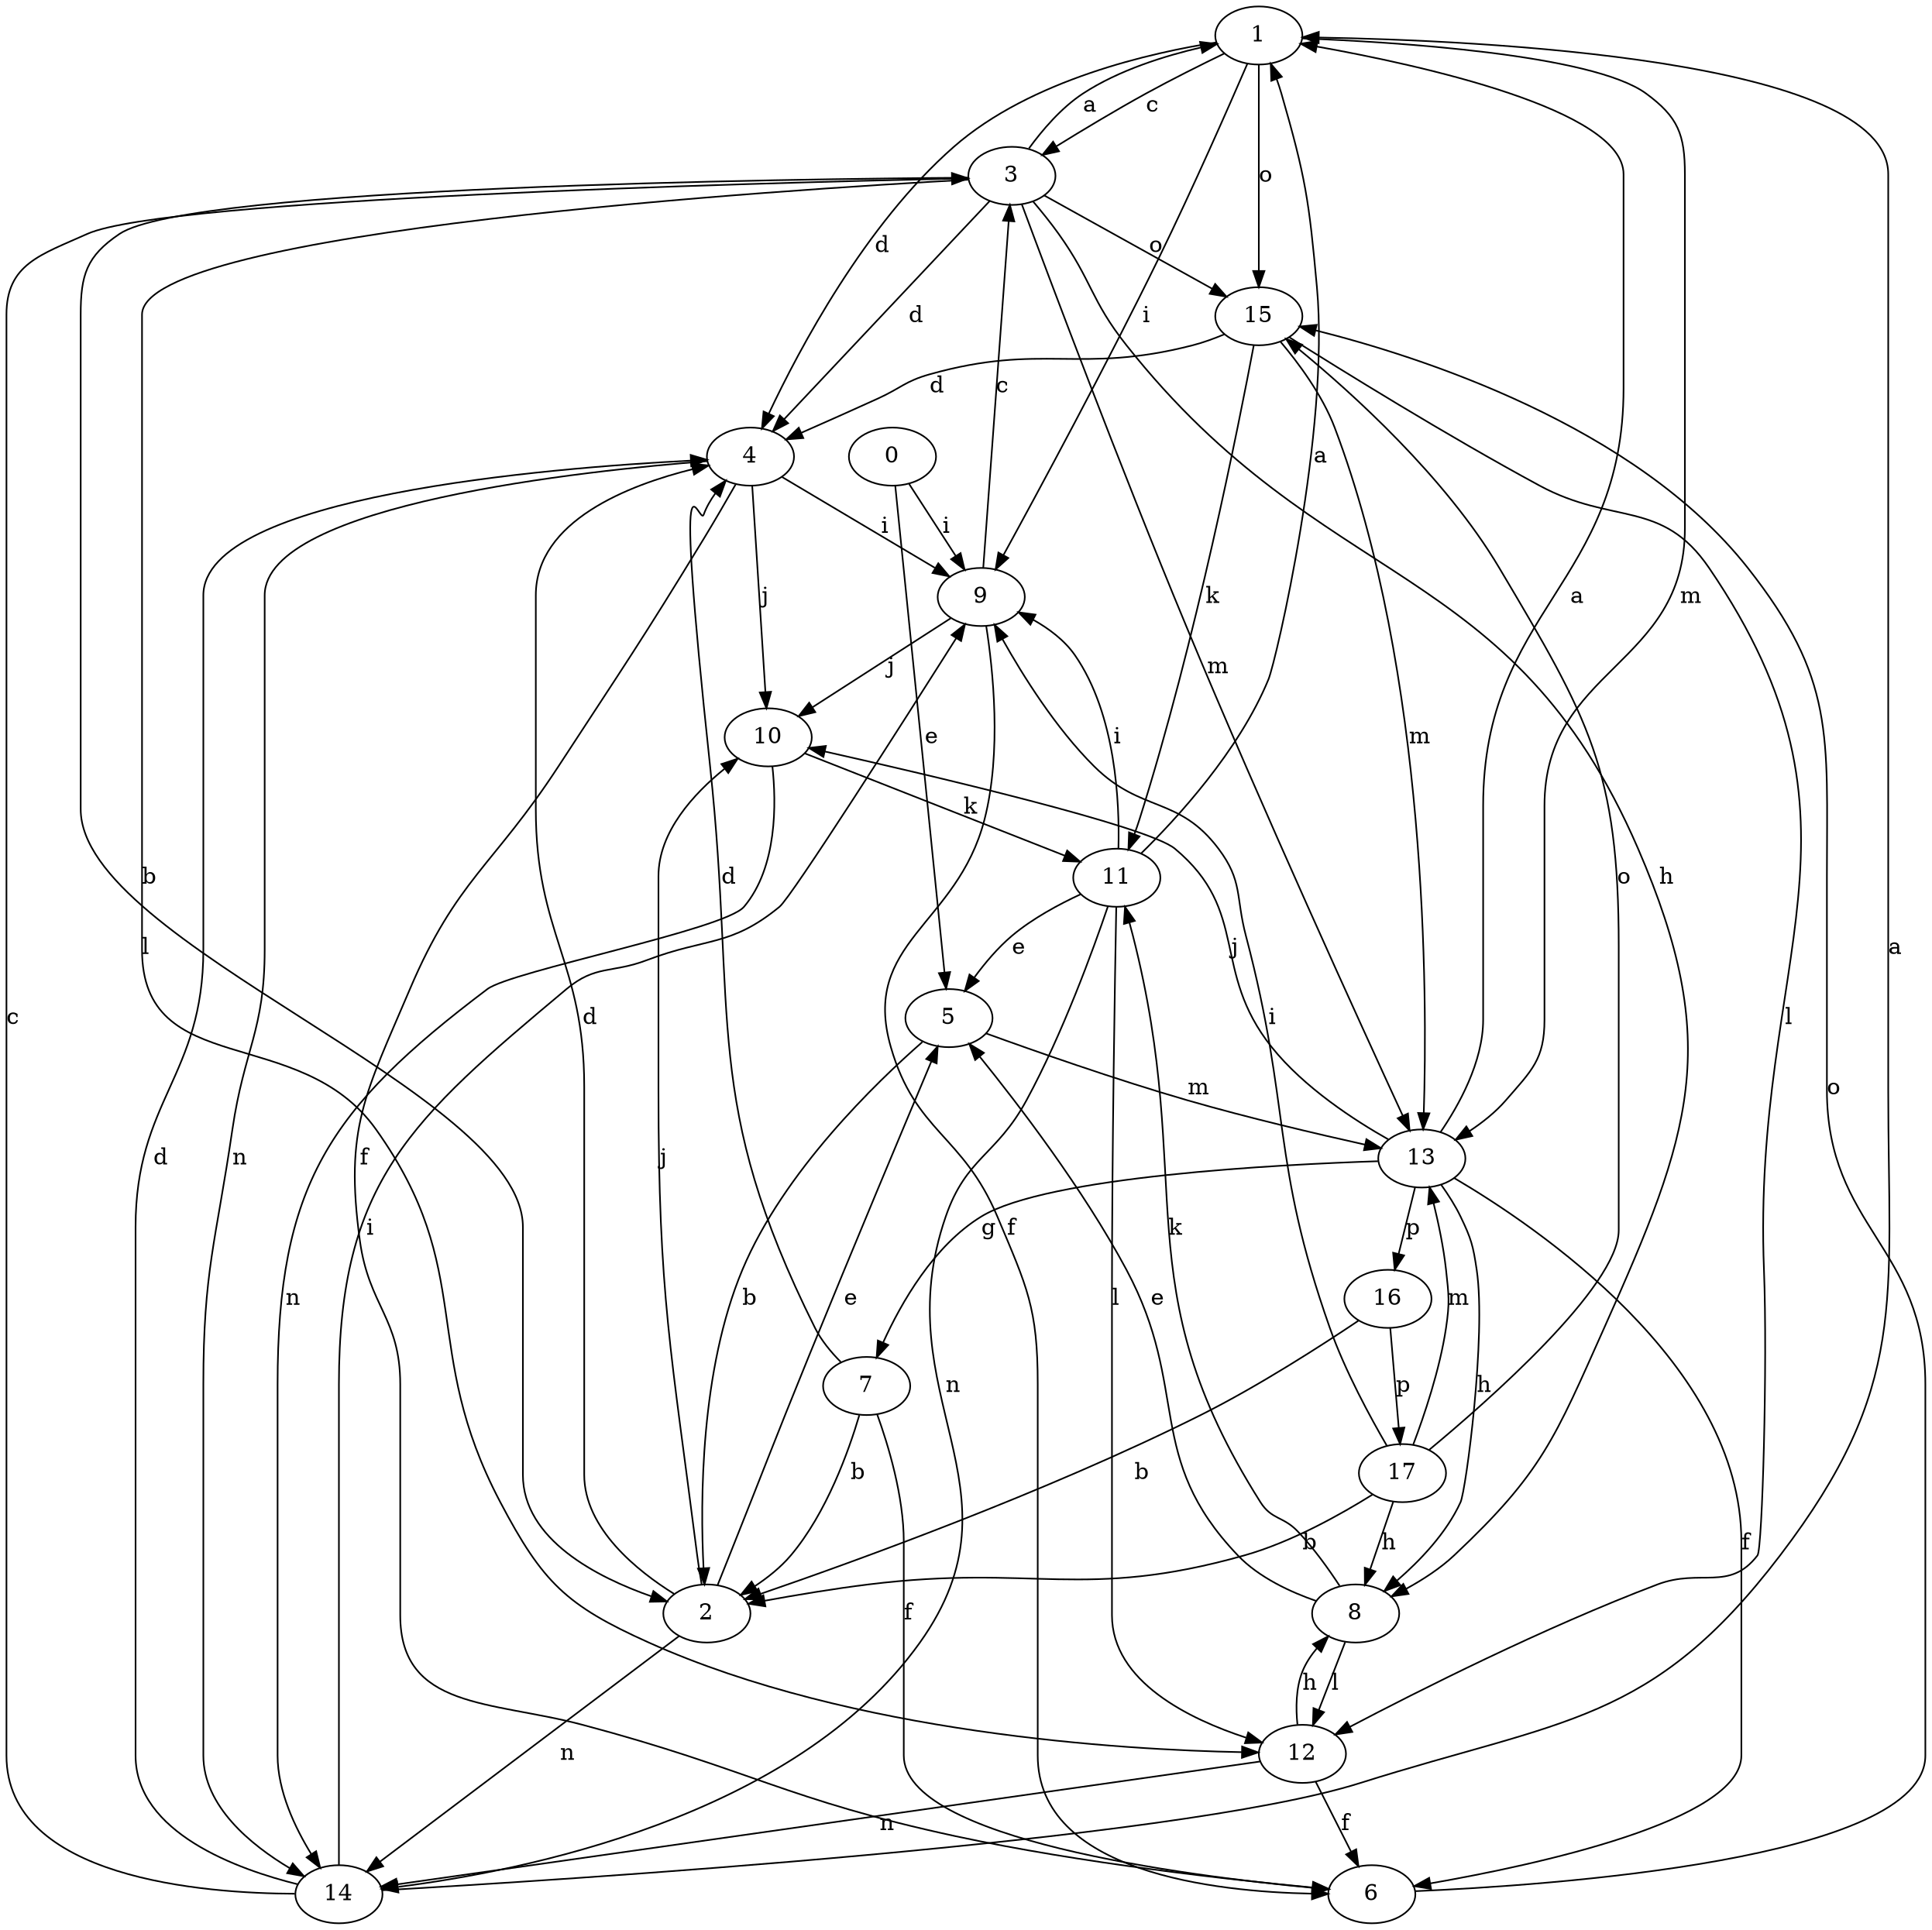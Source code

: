 strict digraph  {
1;
2;
3;
4;
5;
6;
7;
8;
9;
10;
11;
12;
13;
14;
15;
0;
16;
17;
1 -> 3  [label=c];
1 -> 4  [label=d];
1 -> 9  [label=i];
1 -> 13  [label=m];
1 -> 15  [label=o];
2 -> 4  [label=d];
2 -> 5  [label=e];
2 -> 10  [label=j];
2 -> 14  [label=n];
3 -> 1  [label=a];
3 -> 2  [label=b];
3 -> 4  [label=d];
3 -> 8  [label=h];
3 -> 12  [label=l];
3 -> 13  [label=m];
3 -> 15  [label=o];
4 -> 6  [label=f];
4 -> 9  [label=i];
4 -> 10  [label=j];
4 -> 14  [label=n];
5 -> 2  [label=b];
5 -> 13  [label=m];
6 -> 15  [label=o];
7 -> 2  [label=b];
7 -> 4  [label=d];
7 -> 6  [label=f];
8 -> 5  [label=e];
8 -> 11  [label=k];
8 -> 12  [label=l];
9 -> 3  [label=c];
9 -> 6  [label=f];
9 -> 10  [label=j];
10 -> 11  [label=k];
10 -> 14  [label=n];
11 -> 1  [label=a];
11 -> 5  [label=e];
11 -> 9  [label=i];
11 -> 12  [label=l];
11 -> 14  [label=n];
12 -> 6  [label=f];
12 -> 8  [label=h];
12 -> 14  [label=n];
13 -> 1  [label=a];
13 -> 6  [label=f];
13 -> 7  [label=g];
13 -> 8  [label=h];
13 -> 10  [label=j];
13 -> 16  [label=p];
14 -> 1  [label=a];
14 -> 3  [label=c];
14 -> 4  [label=d];
14 -> 9  [label=i];
15 -> 4  [label=d];
15 -> 11  [label=k];
15 -> 12  [label=l];
15 -> 13  [label=m];
0 -> 5  [label=e];
0 -> 9  [label=i];
16 -> 2  [label=b];
16 -> 17  [label=p];
17 -> 2  [label=b];
17 -> 8  [label=h];
17 -> 9  [label=i];
17 -> 13  [label=m];
17 -> 15  [label=o];
}
